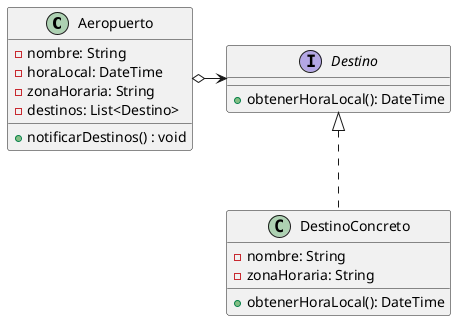 @startuml

class Aeropuerto {
    - nombre: String
    - horaLocal: DateTime
    - zonaHoraria: String
    - destinos: List<Destino>

    + notificarDestinos() : void
}

interface Destino {
    + obtenerHoraLocal(): DateTime
}

class DestinoConcreto implements Destino {
    - nombre: String
    - zonaHoraria: String

    + obtenerHoraLocal(): DateTime
}

' relaciones
Aeropuerto o-r-> Destino

@enduml
